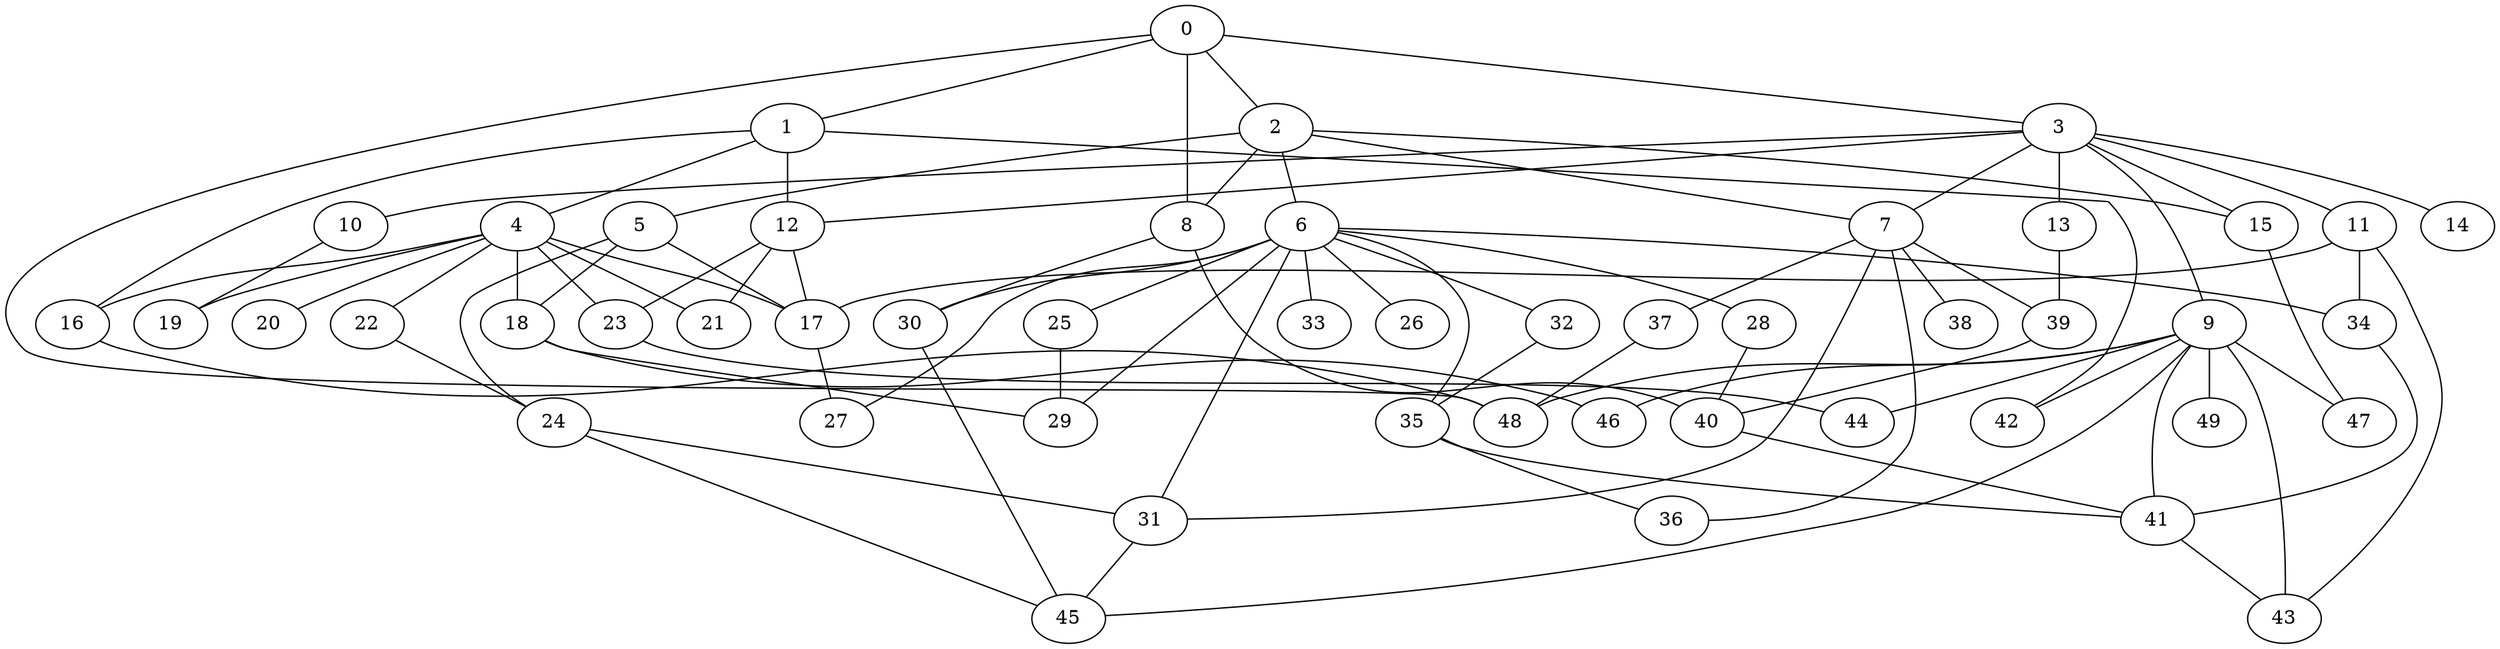 
graph graphname {
    0 -- 1
0 -- 2
0 -- 3
0 -- 8
0 -- 48
1 -- 4
1 -- 42
1 -- 16
1 -- 12
2 -- 8
2 -- 5
2 -- 6
2 -- 7
2 -- 15
3 -- 9
3 -- 10
3 -- 11
3 -- 12
3 -- 13
3 -- 14
3 -- 15
3 -- 7
4 -- 16
4 -- 17
4 -- 18
4 -- 19
4 -- 20
4 -- 21
4 -- 22
4 -- 23
5 -- 24
5 -- 18
5 -- 17
6 -- 32
6 -- 33
6 -- 35
6 -- 34
6 -- 25
6 -- 26
6 -- 27
6 -- 28
6 -- 29
6 -- 30
6 -- 31
7 -- 36
7 -- 37
7 -- 38
7 -- 39
7 -- 31
8 -- 40
8 -- 30
9 -- 41
9 -- 42
9 -- 43
9 -- 44
9 -- 45
9 -- 46
9 -- 47
9 -- 48
9 -- 49
10 -- 19
11 -- 43
11 -- 17
11 -- 34
12 -- 17
12 -- 21
12 -- 23
13 -- 39
15 -- 47
16 -- 48
17 -- 27
18 -- 46
18 -- 29
22 -- 24
23 -- 44
24 -- 31
24 -- 45
25 -- 29
28 -- 40
30 -- 45
31 -- 45
32 -- 35
34 -- 41
35 -- 41
35 -- 36
37 -- 48
39 -- 40
40 -- 41
41 -- 43

}
